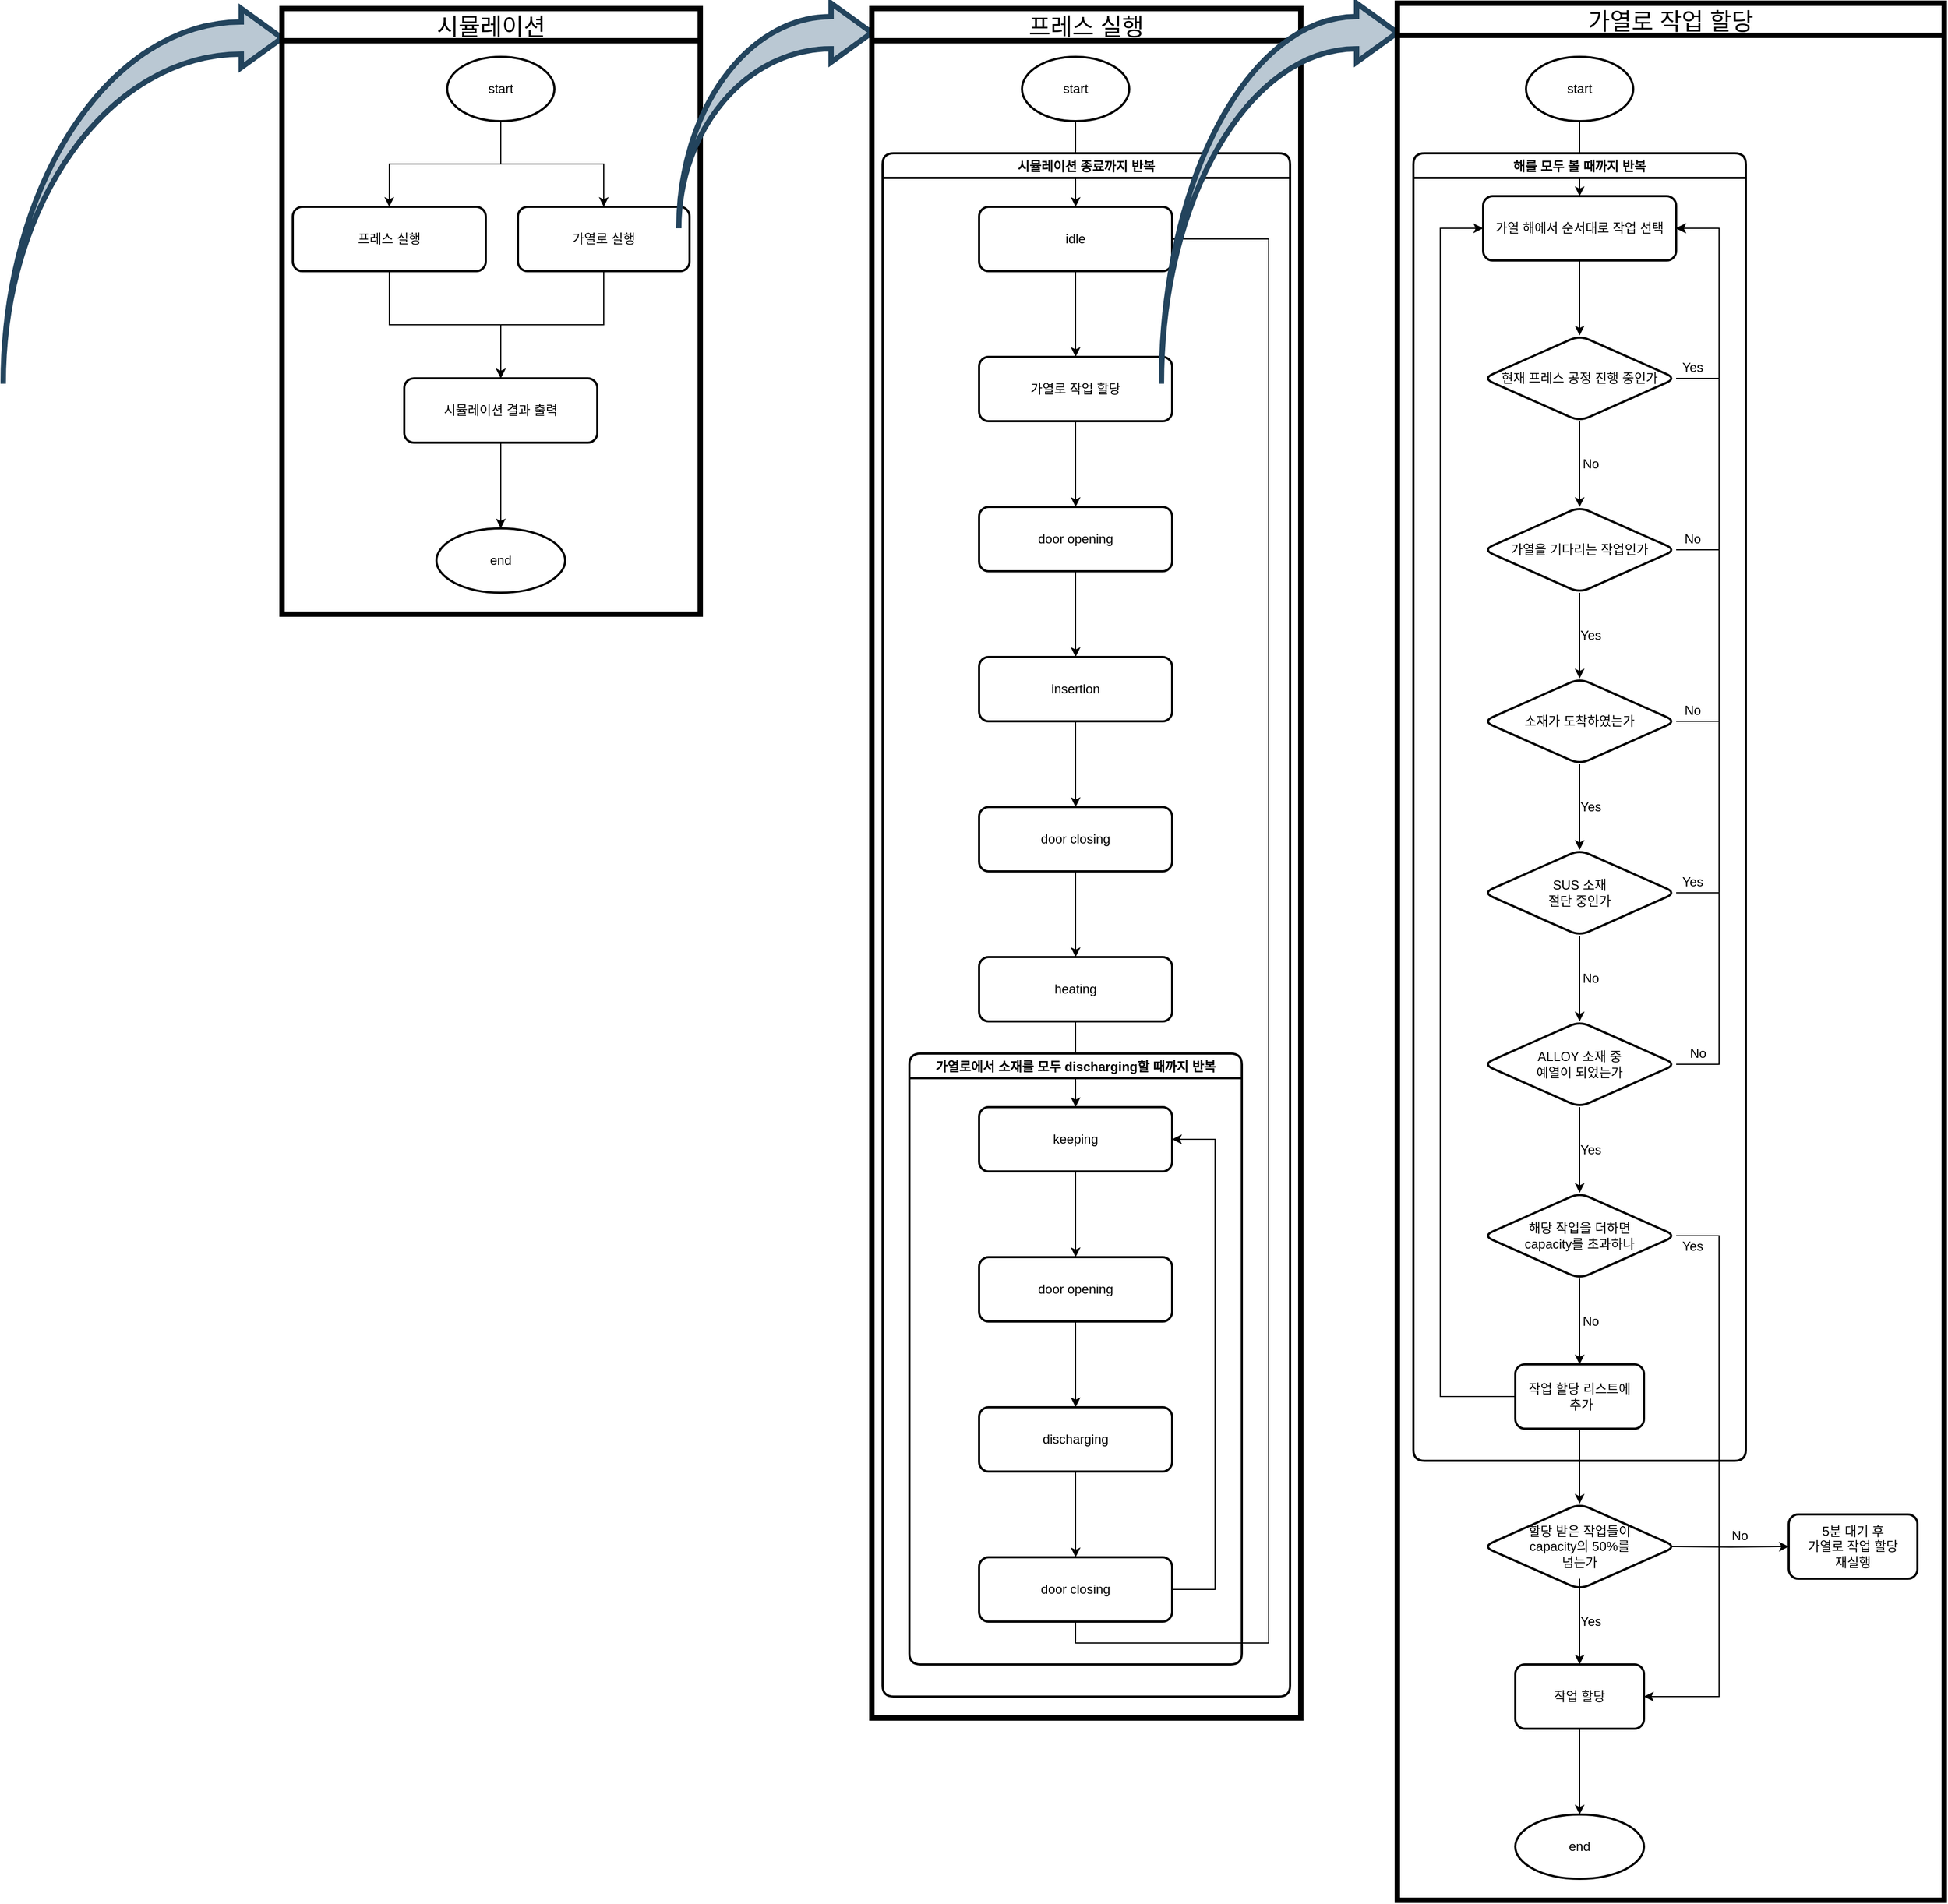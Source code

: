 <mxfile version="15.5.2" type="github">
  <diagram id="jpkeMlJZY0L07vB966m6" name="Page-1">
    <mxGraphModel dx="2243" dy="1117" grid="1" gridSize="10" guides="1" tooltips="1" connect="1" arrows="1" fold="1" page="1" pageScale="1" pageWidth="827" pageHeight="1169" math="0" shadow="0">
      <root>
        <mxCell id="0" />
        <mxCell id="1" parent="0" />
        <mxCell id="SEU0Jb7wydcwOkPKXHHr-3" value="" style="html=1;shadow=0;dashed=0;align=center;verticalAlign=middle;shape=mxgraph.arrows2.jumpInArrow;dy=15;dx=38;arrowHead=55;rounded=1;strokeWidth=5;fillColor=#bac8d3;strokeColor=#23445d;" parent="1" vertex="1">
          <mxGeometry x="20" y="15" width="260" height="350" as="geometry" />
        </mxCell>
        <mxCell id="SEU0Jb7wydcwOkPKXHHr-24" value="" style="group" parent="1" vertex="1" connectable="0">
          <mxGeometry x="280" y="15" width="390" height="565" as="geometry" />
        </mxCell>
        <mxCell id="SEU0Jb7wydcwOkPKXHHr-22" value="" style="group" parent="SEU0Jb7wydcwOkPKXHHr-24" vertex="1" connectable="0">
          <mxGeometry x="10" y="45" width="370" height="500" as="geometry" />
        </mxCell>
        <mxCell id="SEU0Jb7wydcwOkPKXHHr-7" value="start" style="strokeWidth=2;html=1;shape=mxgraph.flowchart.start_1;whiteSpace=wrap;rounded=0;shadow=0;glass=0;sketch=0;fillColor=none;" parent="SEU0Jb7wydcwOkPKXHHr-22" vertex="1">
          <mxGeometry x="144" width="100" height="60" as="geometry" />
        </mxCell>
        <mxCell id="SEU0Jb7wydcwOkPKXHHr-12" value="프레스 실행" style="whiteSpace=wrap;html=1;rounded=1;shadow=0;strokeWidth=2;fillColor=none;glass=0;sketch=0;" parent="SEU0Jb7wydcwOkPKXHHr-22" vertex="1">
          <mxGeometry y="140" width="180" height="60" as="geometry" />
        </mxCell>
        <mxCell id="SEU0Jb7wydcwOkPKXHHr-13" value="" style="edgeStyle=orthogonalEdgeStyle;rounded=0;orthogonalLoop=1;jettySize=auto;html=1;" parent="SEU0Jb7wydcwOkPKXHHr-22" source="SEU0Jb7wydcwOkPKXHHr-7" target="SEU0Jb7wydcwOkPKXHHr-12" edge="1">
          <mxGeometry relative="1" as="geometry" />
        </mxCell>
        <mxCell id="SEU0Jb7wydcwOkPKXHHr-19" value="" style="edgeStyle=orthogonalEdgeStyle;rounded=0;orthogonalLoop=1;jettySize=auto;html=1;" parent="SEU0Jb7wydcwOkPKXHHr-22" source="SEU0Jb7wydcwOkPKXHHr-14" edge="1">
          <mxGeometry relative="1" as="geometry">
            <mxPoint x="194" y="300" as="targetPoint" />
            <Array as="points">
              <mxPoint x="290" y="250" />
              <mxPoint x="194" y="250" />
            </Array>
          </mxGeometry>
        </mxCell>
        <mxCell id="SEU0Jb7wydcwOkPKXHHr-14" value="가열로 실행" style="whiteSpace=wrap;html=1;rounded=1;shadow=0;strokeWidth=2;fillColor=none;glass=0;sketch=0;" parent="SEU0Jb7wydcwOkPKXHHr-22" vertex="1">
          <mxGeometry x="210" y="140" width="160" height="60" as="geometry" />
        </mxCell>
        <mxCell id="SEU0Jb7wydcwOkPKXHHr-15" value="" style="edgeStyle=orthogonalEdgeStyle;rounded=0;orthogonalLoop=1;jettySize=auto;html=1;" parent="SEU0Jb7wydcwOkPKXHHr-22" source="SEU0Jb7wydcwOkPKXHHr-7" target="SEU0Jb7wydcwOkPKXHHr-14" edge="1">
          <mxGeometry relative="1" as="geometry" />
        </mxCell>
        <mxCell id="SEU0Jb7wydcwOkPKXHHr-16" value="시뮬레이션 결과 출력" style="whiteSpace=wrap;html=1;rounded=1;shadow=0;strokeWidth=2;fillColor=none;glass=0;sketch=0;" parent="SEU0Jb7wydcwOkPKXHHr-22" vertex="1">
          <mxGeometry x="104" y="300" width="180" height="60" as="geometry" />
        </mxCell>
        <mxCell id="SEU0Jb7wydcwOkPKXHHr-17" value="" style="edgeStyle=orthogonalEdgeStyle;rounded=0;orthogonalLoop=1;jettySize=auto;html=1;" parent="SEU0Jb7wydcwOkPKXHHr-22" source="SEU0Jb7wydcwOkPKXHHr-12" target="SEU0Jb7wydcwOkPKXHHr-16" edge="1">
          <mxGeometry relative="1" as="geometry" />
        </mxCell>
        <mxCell id="SEU0Jb7wydcwOkPKXHHr-20" value="end" style="ellipse;whiteSpace=wrap;html=1;rounded=1;shadow=0;strokeWidth=2;fillColor=none;glass=0;sketch=0;" parent="SEU0Jb7wydcwOkPKXHHr-22" vertex="1">
          <mxGeometry x="134" y="440" width="120" height="60" as="geometry" />
        </mxCell>
        <mxCell id="SEU0Jb7wydcwOkPKXHHr-21" value="" style="edgeStyle=orthogonalEdgeStyle;rounded=0;orthogonalLoop=1;jettySize=auto;html=1;" parent="SEU0Jb7wydcwOkPKXHHr-22" source="SEU0Jb7wydcwOkPKXHHr-16" target="SEU0Jb7wydcwOkPKXHHr-20" edge="1">
          <mxGeometry relative="1" as="geometry" />
        </mxCell>
        <mxCell id="SEU0Jb7wydcwOkPKXHHr-23" value="시뮬레이션" style="swimlane;fontStyle=0;childLayout=stackLayout;horizontal=1;startSize=30;horizontalStack=0;resizeParent=1;resizeParentMax=0;resizeLast=0;collapsible=1;marginBottom=0;align=center;fontSize=22;rounded=0;strokeWidth=5;swimlaneLine=1;" parent="SEU0Jb7wydcwOkPKXHHr-24" vertex="1">
          <mxGeometry width="390" height="565" as="geometry" />
        </mxCell>
        <mxCell id="SEU0Jb7wydcwOkPKXHHr-25" value="" style="html=1;shadow=0;dashed=0;align=center;verticalAlign=middle;shape=mxgraph.arrows2.jumpInArrow;dy=15;dx=38;arrowHead=55;rounded=1;strokeWidth=5;fillColor=#bac8d3;strokeColor=#23445d;" parent="1" vertex="1">
          <mxGeometry x="650" y="10" width="180" height="210" as="geometry" />
        </mxCell>
        <mxCell id="SEU0Jb7wydcwOkPKXHHr-28" value="" style="edgeStyle=orthogonalEdgeStyle;rounded=0;orthogonalLoop=1;jettySize=auto;html=1;" parent="1" source="SEU0Jb7wydcwOkPKXHHr-26" target="SEU0Jb7wydcwOkPKXHHr-27" edge="1">
          <mxGeometry relative="1" as="geometry" />
        </mxCell>
        <mxCell id="SEU0Jb7wydcwOkPKXHHr-26" value="start" style="strokeWidth=2;html=1;shape=mxgraph.flowchart.start_1;whiteSpace=wrap;rounded=0;shadow=0;glass=0;sketch=0;fillColor=none;" parent="1" vertex="1">
          <mxGeometry x="970" y="60" width="100" height="60" as="geometry" />
        </mxCell>
        <mxCell id="hFYSCHVBPnE89d1hqKfu-2" value="" style="edgeStyle=orthogonalEdgeStyle;rounded=0;orthogonalLoop=1;jettySize=auto;html=1;" parent="1" source="SEU0Jb7wydcwOkPKXHHr-27" target="hFYSCHVBPnE89d1hqKfu-1" edge="1">
          <mxGeometry relative="1" as="geometry" />
        </mxCell>
        <mxCell id="SEU0Jb7wydcwOkPKXHHr-27" value="idle" style="whiteSpace=wrap;html=1;rounded=1;shadow=0;strokeWidth=2;fillColor=none;glass=0;sketch=0;" parent="1" vertex="1">
          <mxGeometry x="930" y="200" width="180" height="60" as="geometry" />
        </mxCell>
        <mxCell id="hFYSCHVBPnE89d1hqKfu-4" value="" style="edgeStyle=orthogonalEdgeStyle;rounded=0;orthogonalLoop=1;jettySize=auto;html=1;" parent="1" source="hFYSCHVBPnE89d1hqKfu-1" target="hFYSCHVBPnE89d1hqKfu-3" edge="1">
          <mxGeometry relative="1" as="geometry" />
        </mxCell>
        <mxCell id="hFYSCHVBPnE89d1hqKfu-1" value="가열로 작업 할당" style="whiteSpace=wrap;html=1;rounded=1;shadow=0;strokeWidth=2;fillColor=none;glass=0;sketch=0;" parent="1" vertex="1">
          <mxGeometry x="930" y="340" width="180" height="60" as="geometry" />
        </mxCell>
        <mxCell id="hFYSCHVBPnE89d1hqKfu-6" value="" style="edgeStyle=orthogonalEdgeStyle;rounded=0;orthogonalLoop=1;jettySize=auto;html=1;" parent="1" source="hFYSCHVBPnE89d1hqKfu-3" target="hFYSCHVBPnE89d1hqKfu-5" edge="1">
          <mxGeometry relative="1" as="geometry" />
        </mxCell>
        <mxCell id="hFYSCHVBPnE89d1hqKfu-3" value="door opening" style="whiteSpace=wrap;html=1;rounded=1;shadow=0;strokeWidth=2;fillColor=none;glass=0;sketch=0;" parent="1" vertex="1">
          <mxGeometry x="930" y="480" width="180" height="60" as="geometry" />
        </mxCell>
        <mxCell id="hFYSCHVBPnE89d1hqKfu-8" value="" style="edgeStyle=orthogonalEdgeStyle;rounded=0;orthogonalLoop=1;jettySize=auto;html=1;" parent="1" source="hFYSCHVBPnE89d1hqKfu-5" target="hFYSCHVBPnE89d1hqKfu-7" edge="1">
          <mxGeometry relative="1" as="geometry" />
        </mxCell>
        <mxCell id="hFYSCHVBPnE89d1hqKfu-5" value="insertion" style="whiteSpace=wrap;html=1;rounded=1;shadow=0;strokeWidth=2;fillColor=none;glass=0;sketch=0;" parent="1" vertex="1">
          <mxGeometry x="930" y="620" width="180" height="60" as="geometry" />
        </mxCell>
        <mxCell id="hFYSCHVBPnE89d1hqKfu-10" value="" style="edgeStyle=orthogonalEdgeStyle;rounded=0;orthogonalLoop=1;jettySize=auto;html=1;" parent="1" source="hFYSCHVBPnE89d1hqKfu-7" target="hFYSCHVBPnE89d1hqKfu-9" edge="1">
          <mxGeometry relative="1" as="geometry" />
        </mxCell>
        <mxCell id="hFYSCHVBPnE89d1hqKfu-7" value="door closing" style="whiteSpace=wrap;html=1;rounded=1;shadow=0;strokeWidth=2;fillColor=none;glass=0;sketch=0;" parent="1" vertex="1">
          <mxGeometry x="930" y="760" width="180" height="60" as="geometry" />
        </mxCell>
        <mxCell id="hFYSCHVBPnE89d1hqKfu-12" value="" style="edgeStyle=orthogonalEdgeStyle;rounded=0;orthogonalLoop=1;jettySize=auto;html=1;" parent="1" source="hFYSCHVBPnE89d1hqKfu-9" target="hFYSCHVBPnE89d1hqKfu-11" edge="1">
          <mxGeometry relative="1" as="geometry" />
        </mxCell>
        <mxCell id="hFYSCHVBPnE89d1hqKfu-9" value="heating" style="whiteSpace=wrap;html=1;rounded=1;shadow=0;strokeWidth=2;fillColor=none;glass=0;sketch=0;" parent="1" vertex="1">
          <mxGeometry x="930" y="900" width="180" height="60" as="geometry" />
        </mxCell>
        <mxCell id="hFYSCHVBPnE89d1hqKfu-14" value="" style="edgeStyle=orthogonalEdgeStyle;rounded=0;orthogonalLoop=1;jettySize=auto;html=1;" parent="1" source="hFYSCHVBPnE89d1hqKfu-11" target="hFYSCHVBPnE89d1hqKfu-13" edge="1">
          <mxGeometry relative="1" as="geometry" />
        </mxCell>
        <mxCell id="hFYSCHVBPnE89d1hqKfu-11" value="keeping" style="whiteSpace=wrap;html=1;rounded=1;shadow=0;strokeWidth=2;fillColor=none;glass=0;sketch=0;" parent="1" vertex="1">
          <mxGeometry x="930" y="1040" width="180" height="60" as="geometry" />
        </mxCell>
        <mxCell id="hFYSCHVBPnE89d1hqKfu-16" value="" style="edgeStyle=orthogonalEdgeStyle;rounded=0;orthogonalLoop=1;jettySize=auto;html=1;" parent="1" source="hFYSCHVBPnE89d1hqKfu-13" target="hFYSCHVBPnE89d1hqKfu-15" edge="1">
          <mxGeometry relative="1" as="geometry" />
        </mxCell>
        <mxCell id="hFYSCHVBPnE89d1hqKfu-13" value="door opening" style="whiteSpace=wrap;html=1;rounded=1;shadow=0;strokeWidth=2;fillColor=none;glass=0;sketch=0;" parent="1" vertex="1">
          <mxGeometry x="930" y="1180" width="180" height="60" as="geometry" />
        </mxCell>
        <mxCell id="hFYSCHVBPnE89d1hqKfu-18" value="" style="edgeStyle=orthogonalEdgeStyle;rounded=0;orthogonalLoop=1;jettySize=auto;html=1;" parent="1" source="hFYSCHVBPnE89d1hqKfu-15" target="hFYSCHVBPnE89d1hqKfu-17" edge="1">
          <mxGeometry relative="1" as="geometry" />
        </mxCell>
        <mxCell id="hFYSCHVBPnE89d1hqKfu-15" value="discharging" style="whiteSpace=wrap;html=1;rounded=1;shadow=0;strokeWidth=2;fillColor=none;glass=0;sketch=0;" parent="1" vertex="1">
          <mxGeometry x="930" y="1320" width="180" height="60" as="geometry" />
        </mxCell>
        <mxCell id="hFYSCHVBPnE89d1hqKfu-21" value="" style="edgeStyle=orthogonalEdgeStyle;rounded=0;orthogonalLoop=1;jettySize=auto;html=1;entryX=1;entryY=0.5;entryDx=0;entryDy=0;" parent="1" source="hFYSCHVBPnE89d1hqKfu-17" target="hFYSCHVBPnE89d1hqKfu-11" edge="1">
          <mxGeometry relative="1" as="geometry">
            <mxPoint x="1150" y="1070" as="targetPoint" />
            <Array as="points">
              <mxPoint x="1150" y="1490" />
              <mxPoint x="1150" y="1070" />
            </Array>
          </mxGeometry>
        </mxCell>
        <mxCell id="hFYSCHVBPnE89d1hqKfu-23" value="" style="edgeStyle=orthogonalEdgeStyle;rounded=0;orthogonalLoop=1;jettySize=auto;html=1;entryX=1;entryY=0.5;entryDx=0;entryDy=0;" parent="1" source="hFYSCHVBPnE89d1hqKfu-17" target="SEU0Jb7wydcwOkPKXHHr-27" edge="1">
          <mxGeometry relative="1" as="geometry">
            <mxPoint x="1380" y="458" as="targetPoint" />
            <Array as="points">
              <mxPoint x="1020" y="1540" />
              <mxPoint x="1200" y="1540" />
              <mxPoint x="1200" y="230" />
            </Array>
          </mxGeometry>
        </mxCell>
        <mxCell id="hFYSCHVBPnE89d1hqKfu-17" value="door closing" style="whiteSpace=wrap;html=1;rounded=1;shadow=0;strokeWidth=2;fillColor=none;glass=0;sketch=0;" parent="1" vertex="1">
          <mxGeometry x="930" y="1460" width="180" height="60" as="geometry" />
        </mxCell>
        <mxCell id="hFYSCHVBPnE89d1hqKfu-24" value="가열로에서 소재를 모두 discharging할 때까지 반복" style="swimlane;rounded=1;strokeWidth=2;" parent="1" vertex="1">
          <mxGeometry x="865" y="990" width="310" height="570" as="geometry" />
        </mxCell>
        <mxCell id="hFYSCHVBPnE89d1hqKfu-25" value="시뮬레이션 종료까지 반복" style="swimlane;rounded=1;strokeWidth=2;" parent="1" vertex="1">
          <mxGeometry x="840" y="150" width="380" height="1440" as="geometry" />
        </mxCell>
        <mxCell id="GFujxD36pAiEVFrd_EkX-1" value="프레스 실행" style="swimlane;fontStyle=0;childLayout=stackLayout;horizontal=1;startSize=30;horizontalStack=0;resizeParent=1;resizeParentMax=0;resizeLast=0;collapsible=1;marginBottom=0;align=center;fontSize=22;rounded=0;strokeWidth=5;swimlaneLine=1;" parent="1" vertex="1">
          <mxGeometry x="830" y="15" width="400" height="1595" as="geometry" />
        </mxCell>
        <mxCell id="GFujxD36pAiEVFrd_EkX-5" value="" style="html=1;shadow=0;dashed=0;align=center;verticalAlign=middle;shape=mxgraph.arrows2.jumpInArrow;dy=15;dx=38;arrowHead=55;rounded=1;strokeWidth=5;fillColor=#bac8d3;strokeColor=#23445d;" parent="1" vertex="1">
          <mxGeometry x="1100" y="10" width="220" height="355" as="geometry" />
        </mxCell>
        <mxCell id="hFYSCHVBPnE89d1hqKfu-28" value="" style="edgeStyle=orthogonalEdgeStyle;rounded=0;orthogonalLoop=1;jettySize=auto;html=1;" parent="1" source="hFYSCHVBPnE89d1hqKfu-26" edge="1">
          <mxGeometry x="1320" y="15" as="geometry">
            <mxPoint x="1490" y="190" as="targetPoint" />
          </mxGeometry>
        </mxCell>
        <mxCell id="hFYSCHVBPnE89d1hqKfu-26" value="start" style="strokeWidth=2;html=1;shape=mxgraph.flowchart.start_1;whiteSpace=wrap;rounded=0;shadow=0;glass=0;sketch=0;fillColor=none;" parent="1" vertex="1">
          <mxGeometry x="1440" y="60" width="100" height="60" as="geometry" />
        </mxCell>
        <mxCell id="hFYSCHVBPnE89d1hqKfu-29" value="가열 해에서 순서대로 작업 선택" style="whiteSpace=wrap;html=1;rounded=1;shadow=0;strokeWidth=2;fillColor=none;glass=0;sketch=0;" parent="1" vertex="1">
          <mxGeometry x="1400" y="190" width="180" height="60" as="geometry" />
        </mxCell>
        <mxCell id="hFYSCHVBPnE89d1hqKfu-55" value="" style="edgeStyle=orthogonalEdgeStyle;rounded=0;orthogonalLoop=1;jettySize=auto;html=1;entryX=1;entryY=0.5;entryDx=0;entryDy=0;" parent="1" source="hFYSCHVBPnE89d1hqKfu-34" target="hFYSCHVBPnE89d1hqKfu-29" edge="1">
          <mxGeometry x="1320" y="15" as="geometry">
            <mxPoint x="1620" y="220" as="targetPoint" />
            <Array as="points">
              <mxPoint x="1620" y="360" />
              <mxPoint x="1620" y="220" />
            </Array>
          </mxGeometry>
        </mxCell>
        <mxCell id="hFYSCHVBPnE89d1hqKfu-34" value="현재 프레스 공정 진행 중인가" style="rhombus;whiteSpace=wrap;html=1;rounded=1;shadow=0;strokeWidth=2;fillColor=none;glass=0;sketch=0;" parent="1" vertex="1">
          <mxGeometry x="1400" y="320" width="180" height="80" as="geometry" />
        </mxCell>
        <mxCell id="hFYSCHVBPnE89d1hqKfu-35" value="" style="edgeStyle=orthogonalEdgeStyle;rounded=0;orthogonalLoop=1;jettySize=auto;html=1;" parent="1" source="hFYSCHVBPnE89d1hqKfu-29" target="hFYSCHVBPnE89d1hqKfu-34" edge="1">
          <mxGeometry x="1320" y="15" as="geometry" />
        </mxCell>
        <mxCell id="hFYSCHVBPnE89d1hqKfu-36" value="가열을 기다리는 작업인가" style="rhombus;whiteSpace=wrap;html=1;rounded=1;shadow=0;strokeWidth=2;fillColor=none;glass=0;sketch=0;" parent="1" vertex="1">
          <mxGeometry x="1400" y="480" width="180" height="80" as="geometry" />
        </mxCell>
        <mxCell id="hFYSCHVBPnE89d1hqKfu-37" value="" style="edgeStyle=orthogonalEdgeStyle;rounded=0;orthogonalLoop=1;jettySize=auto;html=1;" parent="1" source="hFYSCHVBPnE89d1hqKfu-34" target="hFYSCHVBPnE89d1hqKfu-36" edge="1">
          <mxGeometry x="1320" y="15" as="geometry" />
        </mxCell>
        <mxCell id="hFYSCHVBPnE89d1hqKfu-38" value="소재가 도착하였는가" style="rhombus;whiteSpace=wrap;html=1;rounded=1;shadow=0;strokeWidth=2;fillColor=none;glass=0;sketch=0;" parent="1" vertex="1">
          <mxGeometry x="1400" y="640" width="180" height="80" as="geometry" />
        </mxCell>
        <mxCell id="hFYSCHVBPnE89d1hqKfu-39" value="" style="edgeStyle=orthogonalEdgeStyle;rounded=0;orthogonalLoop=1;jettySize=auto;html=1;" parent="1" source="hFYSCHVBPnE89d1hqKfu-36" target="hFYSCHVBPnE89d1hqKfu-38" edge="1">
          <mxGeometry x="1320" y="15" as="geometry" />
        </mxCell>
        <mxCell id="hFYSCHVBPnE89d1hqKfu-40" value="SUS 소재&lt;br&gt;절단 중인가" style="rhombus;whiteSpace=wrap;html=1;rounded=1;shadow=0;strokeWidth=2;fillColor=none;glass=0;sketch=0;" parent="1" vertex="1">
          <mxGeometry x="1400" y="800" width="180" height="80" as="geometry" />
        </mxCell>
        <mxCell id="hFYSCHVBPnE89d1hqKfu-41" value="" style="edgeStyle=orthogonalEdgeStyle;rounded=0;orthogonalLoop=1;jettySize=auto;html=1;" parent="1" source="hFYSCHVBPnE89d1hqKfu-38" target="hFYSCHVBPnE89d1hqKfu-40" edge="1">
          <mxGeometry x="1320" y="15" as="geometry" />
        </mxCell>
        <mxCell id="hFYSCHVBPnE89d1hqKfu-42" value="ALLOY 소재 중&lt;br&gt;예열이 되었는가" style="rhombus;whiteSpace=wrap;html=1;rounded=1;shadow=0;strokeWidth=2;fillColor=none;glass=0;sketch=0;" parent="1" vertex="1">
          <mxGeometry x="1400" y="960" width="180" height="80" as="geometry" />
        </mxCell>
        <mxCell id="hFYSCHVBPnE89d1hqKfu-43" value="" style="edgeStyle=orthogonalEdgeStyle;rounded=0;orthogonalLoop=1;jettySize=auto;html=1;" parent="1" source="hFYSCHVBPnE89d1hqKfu-40" target="hFYSCHVBPnE89d1hqKfu-42" edge="1">
          <mxGeometry x="1320" y="15" as="geometry" />
        </mxCell>
        <mxCell id="hFYSCHVBPnE89d1hqKfu-44" value="해당 작업을 더하면&lt;br&gt;capacity를 초과하나" style="rhombus;whiteSpace=wrap;html=1;rounded=1;shadow=0;strokeWidth=2;fillColor=none;glass=0;sketch=0;" parent="1" vertex="1">
          <mxGeometry x="1400" y="1120" width="180" height="80" as="geometry" />
        </mxCell>
        <mxCell id="hFYSCHVBPnE89d1hqKfu-45" value="" style="edgeStyle=orthogonalEdgeStyle;rounded=0;orthogonalLoop=1;jettySize=auto;html=1;" parent="1" source="hFYSCHVBPnE89d1hqKfu-42" target="hFYSCHVBPnE89d1hqKfu-44" edge="1">
          <mxGeometry x="1320" y="15" as="geometry" />
        </mxCell>
        <mxCell id="hFYSCHVBPnE89d1hqKfu-49" value="" style="edgeStyle=orthogonalEdgeStyle;rounded=0;orthogonalLoop=1;jettySize=auto;html=1;" parent="1" edge="1">
          <mxGeometry x="1320" y="135" as="geometry">
            <mxPoint x="1490" y="1560" as="targetPoint" />
            <mxPoint x="1490" y="1480" as="sourcePoint" />
          </mxGeometry>
        </mxCell>
        <mxCell id="hFYSCHVBPnE89d1hqKfu-47" value="" style="edgeStyle=orthogonalEdgeStyle;rounded=0;orthogonalLoop=1;jettySize=auto;html=1;" parent="1" source="hFYSCHVBPnE89d1hqKfu-44" edge="1">
          <mxGeometry x="1320" y="15" as="geometry">
            <mxPoint x="1490" y="1280" as="targetPoint" />
          </mxGeometry>
        </mxCell>
        <mxCell id="hFYSCHVBPnE89d1hqKfu-56" value="" style="edgeStyle=orthogonalEdgeStyle;rounded=0;orthogonalLoop=1;jettySize=auto;html=1;entryX=1;entryY=0.5;entryDx=0;entryDy=0;" parent="1" edge="1">
          <mxGeometry x="1320" y="15" as="geometry">
            <mxPoint x="1580" y="520" as="sourcePoint" />
            <mxPoint x="1580" y="220" as="targetPoint" />
            <Array as="points">
              <mxPoint x="1580" y="520" />
              <mxPoint x="1620" y="520" />
              <mxPoint x="1620" y="220" />
            </Array>
          </mxGeometry>
        </mxCell>
        <mxCell id="hFYSCHVBPnE89d1hqKfu-57" value="" style="edgeStyle=orthogonalEdgeStyle;rounded=0;orthogonalLoop=1;jettySize=auto;html=1;entryX=1;entryY=0.5;entryDx=0;entryDy=0;" parent="1" edge="1">
          <mxGeometry x="1320" y="15" as="geometry">
            <mxPoint x="1580" y="680" as="sourcePoint" />
            <mxPoint x="1580" y="220" as="targetPoint" />
            <Array as="points">
              <mxPoint x="1580" y="680" />
              <mxPoint x="1620" y="680" />
              <mxPoint x="1620" y="220" />
            </Array>
          </mxGeometry>
        </mxCell>
        <mxCell id="hFYSCHVBPnE89d1hqKfu-59" value="" style="edgeStyle=orthogonalEdgeStyle;rounded=0;orthogonalLoop=1;jettySize=auto;html=1;entryX=1;entryY=0.5;entryDx=0;entryDy=0;" parent="1" edge="1">
          <mxGeometry x="1320" y="15" as="geometry">
            <mxPoint x="1580" y="840" as="sourcePoint" />
            <mxPoint x="1580" y="220" as="targetPoint" />
            <Array as="points">
              <mxPoint x="1580" y="840" />
              <mxPoint x="1620" y="840" />
              <mxPoint x="1620" y="220" />
            </Array>
          </mxGeometry>
        </mxCell>
        <mxCell id="hFYSCHVBPnE89d1hqKfu-60" value="" style="edgeStyle=orthogonalEdgeStyle;rounded=0;orthogonalLoop=1;jettySize=auto;html=1;entryX=1;entryY=0.5;entryDx=0;entryDy=0;" parent="1" edge="1">
          <mxGeometry x="1320" y="15" as="geometry">
            <mxPoint x="1590" y="1000" as="sourcePoint" />
            <mxPoint x="1580" y="220" as="targetPoint" />
            <Array as="points">
              <mxPoint x="1580" y="1000" />
              <mxPoint x="1620" y="1000" />
              <mxPoint x="1620" y="220" />
            </Array>
          </mxGeometry>
        </mxCell>
        <mxCell id="hFYSCHVBPnE89d1hqKfu-63" value="No" style="text;html=1;align=center;verticalAlign=middle;resizable=0;points=[];autosize=1;strokeColor=none;fillColor=none;" parent="1" vertex="1">
          <mxGeometry x="1485" y="430" width="30" height="20" as="geometry" />
        </mxCell>
        <mxCell id="hFYSCHVBPnE89d1hqKfu-64" value="Yes" style="text;html=1;align=center;verticalAlign=middle;resizable=0;points=[];autosize=1;strokeColor=none;fillColor=none;" parent="1" vertex="1">
          <mxGeometry x="1480" y="590" width="40" height="20" as="geometry" />
        </mxCell>
        <mxCell id="hFYSCHVBPnE89d1hqKfu-65" value="Yes" style="text;html=1;align=center;verticalAlign=middle;resizable=0;points=[];autosize=1;strokeColor=none;fillColor=none;" parent="1" vertex="1">
          <mxGeometry x="1480" y="750" width="40" height="20" as="geometry" />
        </mxCell>
        <mxCell id="hFYSCHVBPnE89d1hqKfu-66" value="No" style="text;html=1;align=center;verticalAlign=middle;resizable=0;points=[];autosize=1;strokeColor=none;fillColor=none;" parent="1" vertex="1">
          <mxGeometry x="1485" y="910" width="30" height="20" as="geometry" />
        </mxCell>
        <mxCell id="hFYSCHVBPnE89d1hqKfu-67" value="Yes" style="text;html=1;align=center;verticalAlign=middle;resizable=0;points=[];autosize=1;strokeColor=none;fillColor=none;" parent="1" vertex="1">
          <mxGeometry x="1480" y="1070" width="40" height="20" as="geometry" />
        </mxCell>
        <mxCell id="hFYSCHVBPnE89d1hqKfu-68" value="No" style="text;html=1;align=center;verticalAlign=middle;resizable=0;points=[];autosize=1;strokeColor=none;fillColor=none;" parent="1" vertex="1">
          <mxGeometry x="1485" y="1230" width="30" height="20" as="geometry" />
        </mxCell>
        <mxCell id="hFYSCHVBPnE89d1hqKfu-69" value="Yes" style="text;html=1;align=center;verticalAlign=middle;resizable=0;points=[];autosize=1;strokeColor=none;fillColor=none;" parent="1" vertex="1">
          <mxGeometry x="1575" y="340" width="40" height="20" as="geometry" />
        </mxCell>
        <mxCell id="hFYSCHVBPnE89d1hqKfu-70" value="No" style="text;html=1;align=center;verticalAlign=middle;resizable=0;points=[];autosize=1;strokeColor=none;fillColor=none;" parent="1" vertex="1">
          <mxGeometry x="1580" y="500" width="30" height="20" as="geometry" />
        </mxCell>
        <mxCell id="hFYSCHVBPnE89d1hqKfu-71" value="Yes" style="text;html=1;align=center;verticalAlign=middle;resizable=0;points=[];autosize=1;strokeColor=none;fillColor=none;" parent="1" vertex="1">
          <mxGeometry x="1575" y="820" width="40" height="20" as="geometry" />
        </mxCell>
        <mxCell id="hFYSCHVBPnE89d1hqKfu-72" value="No" style="text;html=1;align=center;verticalAlign=middle;resizable=0;points=[];autosize=1;strokeColor=none;fillColor=none;" parent="1" vertex="1">
          <mxGeometry x="1580" y="660" width="30" height="20" as="geometry" />
        </mxCell>
        <mxCell id="hFYSCHVBPnE89d1hqKfu-73" value="No" style="text;html=1;align=center;verticalAlign=middle;resizable=0;points=[];autosize=1;strokeColor=none;fillColor=none;" parent="1" vertex="1">
          <mxGeometry x="1585" y="980" width="30" height="20" as="geometry" />
        </mxCell>
        <mxCell id="hFYSCHVBPnE89d1hqKfu-75" value="Yes" style="text;html=1;align=center;verticalAlign=middle;resizable=0;points=[];autosize=1;strokeColor=none;fillColor=none;" parent="1" vertex="1">
          <mxGeometry x="1480" y="1510" width="40" height="20" as="geometry" />
        </mxCell>
        <mxCell id="hFYSCHVBPnE89d1hqKfu-76" value="&lt;span&gt;5분 대기 후&lt;/span&gt;&lt;br&gt;&lt;span&gt;가열로 작업 할당&lt;/span&gt;&lt;br&gt;&lt;span&gt;재실행&lt;/span&gt;" style="whiteSpace=wrap;html=1;rounded=1;shadow=0;strokeWidth=2;fillColor=none;glass=0;sketch=0;" parent="1" vertex="1">
          <mxGeometry x="1685" y="1420" width="120" height="60" as="geometry" />
        </mxCell>
        <mxCell id="hFYSCHVBPnE89d1hqKfu-77" value="" style="edgeStyle=orthogonalEdgeStyle;rounded=0;orthogonalLoop=1;jettySize=auto;html=1;" parent="1" target="hFYSCHVBPnE89d1hqKfu-76" edge="1">
          <mxGeometry x="1315" y="145" as="geometry">
            <mxPoint x="1575" y="1450" as="sourcePoint" />
          </mxGeometry>
        </mxCell>
        <mxCell id="hFYSCHVBPnE89d1hqKfu-78" value="작업 할당" style="whiteSpace=wrap;html=1;rounded=1;shadow=0;strokeWidth=2;fillColor=none;glass=0;sketch=0;" parent="1" vertex="1">
          <mxGeometry x="1430" y="1560" width="120" height="60" as="geometry" />
        </mxCell>
        <mxCell id="hFYSCHVBPnE89d1hqKfu-83" value="" style="edgeStyle=orthogonalEdgeStyle;rounded=0;orthogonalLoop=1;jettySize=auto;html=1;entryX=1;entryY=0.5;entryDx=0;entryDy=0;" parent="1" source="hFYSCHVBPnE89d1hqKfu-44" target="hFYSCHVBPnE89d1hqKfu-78" edge="1">
          <mxGeometry x="1320" y="15" as="geometry">
            <mxPoint x="1620" y="1460" as="targetPoint" />
            <Array as="points">
              <mxPoint x="1620" y="1160" />
              <mxPoint x="1620" y="1590" />
            </Array>
          </mxGeometry>
        </mxCell>
        <mxCell id="hFYSCHVBPnE89d1hqKfu-79" value="해를 모두 볼 때까지 반복" style="swimlane;rounded=1;strokeWidth=2;" parent="1" vertex="1">
          <mxGeometry x="1335" y="150" width="310" height="1220" as="geometry" />
        </mxCell>
        <mxCell id="hFYSCHVBPnE89d1hqKfu-84" value="Yes" style="text;html=1;align=center;verticalAlign=middle;resizable=0;points=[];autosize=1;strokeColor=none;fillColor=none;" parent="hFYSCHVBPnE89d1hqKfu-79" vertex="1">
          <mxGeometry x="240" y="1010" width="40" height="20" as="geometry" />
        </mxCell>
        <mxCell id="hFYSCHVBPnE89d1hqKfu-80" value="end" style="ellipse;whiteSpace=wrap;html=1;rounded=1;shadow=0;strokeWidth=2;fillColor=none;glass=0;sketch=0;" parent="1" vertex="1">
          <mxGeometry x="1430" y="1700" width="120" height="60" as="geometry" />
        </mxCell>
        <mxCell id="hFYSCHVBPnE89d1hqKfu-81" value="" style="edgeStyle=orthogonalEdgeStyle;rounded=0;orthogonalLoop=1;jettySize=auto;html=1;" parent="1" source="hFYSCHVBPnE89d1hqKfu-78" target="hFYSCHVBPnE89d1hqKfu-80" edge="1">
          <mxGeometry x="1320" y="135" as="geometry" />
        </mxCell>
        <mxCell id="qR943ZwPZ81kBehroo8q-53" value="" style="edgeStyle=orthogonalEdgeStyle;rounded=0;orthogonalLoop=1;jettySize=auto;html=1;" edge="1" parent="1" source="qR943ZwPZ81kBehroo8q-50" target="qR943ZwPZ81kBehroo8q-52">
          <mxGeometry relative="1" as="geometry" />
        </mxCell>
        <mxCell id="qR943ZwPZ81kBehroo8q-56" value="" style="edgeStyle=orthogonalEdgeStyle;rounded=0;orthogonalLoop=1;jettySize=auto;html=1;entryX=0;entryY=0.5;entryDx=0;entryDy=0;" edge="1" parent="1" source="qR943ZwPZ81kBehroo8q-50" target="hFYSCHVBPnE89d1hqKfu-29">
          <mxGeometry relative="1" as="geometry">
            <mxPoint x="1360" y="230" as="targetPoint" />
            <Array as="points">
              <mxPoint x="1360" y="1310" />
              <mxPoint x="1360" y="220" />
            </Array>
          </mxGeometry>
        </mxCell>
        <mxCell id="qR943ZwPZ81kBehroo8q-50" value="작업 할당 리스트에&lt;br&gt;&amp;nbsp;추가" style="whiteSpace=wrap;html=1;rounded=1;shadow=0;strokeWidth=2;fillColor=none;glass=0;sketch=0;" vertex="1" parent="1">
          <mxGeometry x="1430" y="1280" width="120" height="60" as="geometry" />
        </mxCell>
        <mxCell id="qR943ZwPZ81kBehroo8q-52" value="할당 받은 작업들이&lt;br&gt;capacity의 50%를&lt;br&gt;넘는가" style="rhombus;whiteSpace=wrap;html=1;rounded=1;shadow=0;strokeWidth=2;fillColor=none;glass=0;sketch=0;" vertex="1" parent="1">
          <mxGeometry x="1400" y="1410" width="180" height="80" as="geometry" />
        </mxCell>
        <mxCell id="qR943ZwPZ81kBehroo8q-54" value="No" style="text;html=1;align=center;verticalAlign=middle;resizable=0;points=[];autosize=1;strokeColor=none;fillColor=none;" vertex="1" parent="1">
          <mxGeometry x="1624" y="1430" width="30" height="20" as="geometry" />
        </mxCell>
        <mxCell id="qR943ZwPZ81kBehroo8q-57" value="가열로 작업 할당" style="swimlane;fontStyle=0;childLayout=stackLayout;horizontal=1;startSize=30;horizontalStack=0;resizeParent=1;resizeParentMax=0;resizeLast=0;collapsible=1;marginBottom=0;align=center;fontSize=22;rounded=0;strokeWidth=5;swimlaneLine=1;" vertex="1" parent="1">
          <mxGeometry x="1320" y="10" width="510" height="1770" as="geometry" />
        </mxCell>
      </root>
    </mxGraphModel>
  </diagram>
</mxfile>
